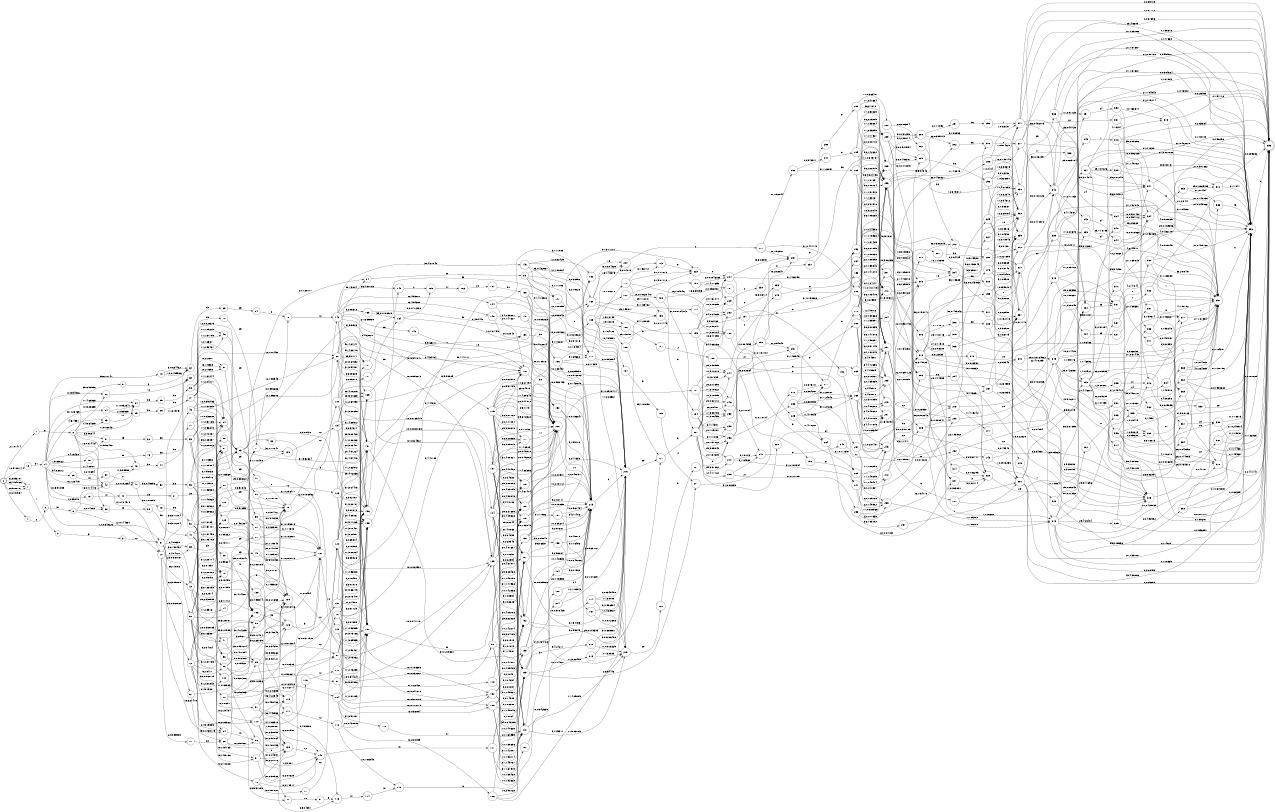 digraph FST {
rankdir = LR;
size = "8.5,11";
label = "";
center = 1;
orientation = Portrait;
ranksep = "0.4";
nodesep = "0.25";
0 [label = "0", shape = circle, style = bold, fontsize = 14]
	0 -> 13 [label = "1/0.570874", fontsize = 14];
	0 -> 7 [label = "2/1.01474", fontsize = 14];
	0 -> 4 [label = "10/2.81934", fontsize = 14];
	0 -> 1 [label = "23/4.94066", fontsize = 14];
	0 -> 1 [label = "20/5.80101", fontsize = 14];
	0 -> 1 [label = "21/5.93187", fontsize = 14];
1 [label = "1", shape = circle, style = solid, fontsize = 14]
	1 -> 2 [label = "1", fontsize = 14];
2 [label = "2", shape = circle, style = solid, fontsize = 14]
	2 -> 3 [label = "31", fontsize = 14];
3 [label = "3", shape = circle, style = solid, fontsize = 14]
	3 -> 61 [label = "12", fontsize = 14];
4 [label = "4", shape = circle, style = solid, fontsize = 14]
	4 -> 5 [label = "2", fontsize = 14];
5 [label = "5", shape = circle, style = solid, fontsize = 14]
	5 -> 6 [label = "31", fontsize = 14];
6 [label = "6", shape = circle, style = solid, fontsize = 14]
	6 -> 10 [label = "12/0.744631", fontsize = 14];
	6 -> 42 [label = "16/0.774478", fontsize = 14];
	6 -> 38 [label = "2/2.74659", fontsize = 14];
7 [label = "7", shape = circle, style = solid, fontsize = 14]
	7 -> 8 [label = "31", fontsize = 14];
8 [label = "8", shape = circle, style = solid, fontsize = 14]
	8 -> 10 [label = "12/0.784578", fontsize = 14];
	8 -> 42 [label = "16/0.814424", fontsize = 14];
	8 -> 38 [label = "2/2.78654", fontsize = 14];
	8 -> 31 [label = "3/3.96344", fontsize = 14];
	8 -> 22 [label = "10/5.28635", fontsize = 14];
	8 -> 34 [label = "11/5.08843", fontsize = 14];
	8 -> 43 [label = "17/5.52498", fontsize = 14];
	8 -> 23 [label = "14/5.64605", fontsize = 14];
	8 -> 9 [label = "35/6.55998", fontsize = 14];
9 [label = "9", shape = circle, style = solid, fontsize = 14]
	9 -> 62 [label = "3", fontsize = 14];
10 [label = "10", shape = circle, style = solid, fontsize = 14]
	10 -> 12 [label = "23/0.361828", fontsize = 14];
	10 -> 73 [label = "36/1.3782", fontsize = 14];
	10 -> 69 [label = "38/3.70294", fontsize = 14];
	10 -> 11 [label = "22/3.95989", fontsize = 14];
	10 -> 65 [label = "3/4.84727", fontsize = 14];
11 [label = "11", shape = circle, style = solid, fontsize = 14]
	11 -> 68 [label = "23", fontsize = 14];
12 [label = "12", shape = circle, style = solid, fontsize = 14]
	12 -> 95 [label = "9/2.8417", fontsize = 14];
	12 -> 125 [label = "25/0.538083", fontsize = 14];
	12 -> 122 [label = "31/2.28082", fontsize = 14];
	12 -> 110 [label = "18/2.20362", fontsize = 14];
	12 -> 102 [label = "37/2.87643", fontsize = 14];
	12 -> 98 [label = "23/3.27989", fontsize = 14];
	12 -> 99 [label = "8/3.51255", fontsize = 14];
	12 -> 130 [label = "30/4.14295", fontsize = 14];
	12 -> 94 [label = "21/5.19589", fontsize = 14];
13 [label = "13", shape = circle, style = solid, fontsize = 14]
	13 -> 14 [label = "31", fontsize = 14];
14 [label = "14", shape = circle, style = solid, fontsize = 14]
	14 -> 61 [label = "12/0.643222", fontsize = 14];
	14 -> 42 [label = "16/1.26415", fontsize = 14];
	14 -> 38 [label = "2/2.35248", fontsize = 14];
	14 -> 43 [label = "17/4.09971", fontsize = 14];
	14 -> 34 [label = "11/4.65535", fontsize = 14];
	14 -> 31 [label = "3/4.15438", fontsize = 14];
	14 -> 29 [label = "34/3.6672", fontsize = 14];
	14 -> 24 [label = "28/4.23465", fontsize = 14];
	14 -> 23 [label = "14/5.4991", fontsize = 14];
	14 -> 22 [label = "10/5.94506", fontsize = 14];
	14 -> 19 [label = "31/5.91059", fontsize = 14];
	14 -> 18 [label = "35/6.11747", fontsize = 14];
	14 -> 15 [label = "1/5.69822", fontsize = 14];
15 [label = "15", shape = circle, style = solid, fontsize = 14]
	15 -> 16 [label = "35", fontsize = 14];
16 [label = "16", shape = circle, style = solid, fontsize = 14]
	16 -> 17 [label = "36", fontsize = 14];
17 [label = "17", shape = circle, style = solid, fontsize = 14]
	17 -> 60 [label = "12/1.07459", fontsize = 14];
	17 -> 81 [label = "11/0.836828", fontsize = 14];
	17 -> 79 [label = "3/1.48952", fontsize = 14];
18 [label = "18", shape = circle, style = solid, fontsize = 14]
	18 -> 62 [label = "3/0.634432", fontsize = 14];
	18 -> 62 [label = "12/0.755526", fontsize = 14];
19 [label = "19", shape = circle, style = solid, fontsize = 14]
	19 -> 20 [label = "12", fontsize = 14];
20 [label = "20", shape = circle, style = solid, fontsize = 14]
	20 -> 21 [label = "23", fontsize = 14];
21 [label = "21", shape = circle, style = solid, fontsize = 14]
	21 -> 125 [label = "25", fontsize = 14];
22 [label = "22", shape = circle, style = solid, fontsize = 14]
	22 -> 69 [label = "12", fontsize = 14];
23 [label = "23", shape = circle, style = solid, fontsize = 14]
	23 -> 34 [label = "11", fontsize = 14];
24 [label = "24", shape = circle, style = solid, fontsize = 14]
	24 -> 34 [label = "11/0.852341", fontsize = 14];
	24 -> 25 [label = "2/0.55585", fontsize = 14];
25 [label = "25", shape = circle, style = solid, fontsize = 14]
	25 -> 26 [label = "38", fontsize = 14];
26 [label = "26", shape = circle, style = solid, fontsize = 14]
	26 -> 27 [label = "36", fontsize = 14];
27 [label = "27", shape = circle, style = solid, fontsize = 14]
	27 -> 83 [label = "12/1.25671", fontsize = 14];
	27 -> 46 [label = "11/1.57795", fontsize = 14];
	27 -> 103 [label = "3/1.99252", fontsize = 14];
	27 -> 37 [label = "18/1.9939", fontsize = 14];
	27 -> 54 [label = "17/2.04077", fontsize = 14];
	27 -> 28 [label = "33/2.23897", fontsize = 14];
28 [label = "28", shape = circle, style = solid, fontsize = 14]
	28 -> 89 [label = "9", fontsize = 14];
29 [label = "29", shape = circle, style = solid, fontsize = 14]
	29 -> 30 [label = "16", fontsize = 14];
30 [label = "30", shape = circle, style = solid, fontsize = 14]
	30 -> 48 [label = "2", fontsize = 14];
31 [label = "31", shape = circle, style = solid, fontsize = 14]
	31 -> 32 [label = "35", fontsize = 14];
32 [label = "32", shape = circle, style = solid, fontsize = 14]
	32 -> 33 [label = "36", fontsize = 14];
33 [label = "33", shape = circle, style = solid, fontsize = 14]
	33 -> 60 [label = "12/1.53543", fontsize = 14];
	33 -> 81 [label = "11/1.29864", fontsize = 14];
	33 -> 79 [label = "3/1.95133", fontsize = 14];
	33 -> 37 [label = "18/2.0558", fontsize = 14];
	33 -> 41 [label = "33/1.82922", fontsize = 14];
	33 -> 54 [label = "17/2.51185", fontsize = 14];
34 [label = "34", shape = circle, style = solid, fontsize = 14]
	34 -> 35 [label = "38", fontsize = 14];
35 [label = "35", shape = circle, style = solid, fontsize = 14]
	35 -> 36 [label = "36", fontsize = 14];
36 [label = "36", shape = circle, style = solid, fontsize = 14]
	36 -> 83 [label = "12/0.828379", fontsize = 14];
	36 -> 54 [label = "17/1.61244", fontsize = 14];
	36 -> 46 [label = "11/1.85275", fontsize = 14];
	36 -> 103 [label = "3/2.26731", fontsize = 14];
	36 -> 37 [label = "18/2.2687", fontsize = 14];
37 [label = "37", shape = circle, style = solid, fontsize = 14]
	37 -> 119 [label = "9", fontsize = 14];
38 [label = "38", shape = circle, style = solid, fontsize = 14]
	38 -> 39 [label = "38", fontsize = 14];
39 [label = "39", shape = circle, style = solid, fontsize = 14]
	39 -> 40 [label = "36", fontsize = 14];
40 [label = "40", shape = circle, style = solid, fontsize = 14]
	40 -> 83 [label = "12/1.51407", fontsize = 14];
	40 -> 81 [label = "11/1.40523", fontsize = 14];
	40 -> 79 [label = "3/2.05792", fontsize = 14];
	40 -> 51 [label = "18/1.98166", fontsize = 14];
	40 -> 54 [label = "17/2.29813", fontsize = 14];
	40 -> 41 [label = "33/1.93581", fontsize = 14];
	40 -> 103 [label = "6/3.71472", fontsize = 14];
41 [label = "41", shape = circle, style = solid, fontsize = 14]
	41 -> 89 [label = "9/0.471654", fontsize = 14];
	41 -> 87 [label = "12/0.978084", fontsize = 14];
42 [label = "42", shape = circle, style = solid, fontsize = 14]
	42 -> 48 [label = "2/0.0192554", fontsize = 14];
	42 -> 43 [label = "17/3.95958", fontsize = 14];
43 [label = "43", shape = circle, style = solid, fontsize = 14]
	43 -> 44 [label = "38", fontsize = 14];
44 [label = "44", shape = circle, style = solid, fontsize = 14]
	44 -> 45 [label = "36", fontsize = 14];
45 [label = "45", shape = circle, style = solid, fontsize = 14]
	45 -> 83 [label = "12/0.591055", fontsize = 14];
	45 -> 54 [label = "17/1.37609", fontsize = 14];
	45 -> 103 [label = "6/2.79171", fontsize = 14];
	45 -> 46 [label = "11/2.53437", fontsize = 14];
	45 -> 103 [label = "3/2.93624", fontsize = 14];
46 [label = "46", shape = circle, style = solid, fontsize = 14]
	46 -> 47 [label = "23", fontsize = 14];
47 [label = "47", shape = circle, style = solid, fontsize = 14]
	47 -> 99 [label = "8", fontsize = 14];
48 [label = "48", shape = circle, style = solid, fontsize = 14]
	48 -> 52 [label = "35/0.45696", fontsize = 14];
	48 -> 49 [label = "38/1.00295", fontsize = 14];
49 [label = "49", shape = circle, style = solid, fontsize = 14]
	49 -> 50 [label = "36", fontsize = 14];
50 [label = "50", shape = circle, style = solid, fontsize = 14]
	50 -> 83 [label = "12/1.61631", fontsize = 14];
	50 -> 81 [label = "11/1.36588", fontsize = 14];
	50 -> 79 [label = "3/2.01857", fontsize = 14];
	50 -> 51 [label = "18/1.94133", fontsize = 14];
	50 -> 56 [label = "33/1.85053", fontsize = 14];
	50 -> 54 [label = "17/2.40037", fontsize = 14];
	50 -> 103 [label = "6/3.81599", fontsize = 14];
51 [label = "51", shape = circle, style = solid, fontsize = 14]
	51 -> 119 [label = "9/0.180733", fontsize = 14];
	51 -> 139 [label = "31/2.24891", fontsize = 14];
	51 -> 140 [label = "12/2.81629", fontsize = 14];
52 [label = "52", shape = circle, style = solid, fontsize = 14]
	52 -> 53 [label = "36", fontsize = 14];
53 [label = "53", shape = circle, style = solid, fontsize = 14]
	53 -> 60 [label = "12/1.59006", fontsize = 14];
	53 -> 81 [label = "11/1.3523", fontsize = 14];
	53 -> 58 [label = "3/1.95416", fontsize = 14];
	53 -> 57 [label = "18/1.8691", fontsize = 14];
	53 -> 56 [label = "33/1.83793", fontsize = 14];
	53 -> 54 [label = "17/2.56648", fontsize = 14];
	53 -> 103 [label = "6/5.19499", fontsize = 14];
54 [label = "54", shape = circle, style = solid, fontsize = 14]
	54 -> 55 [label = "23", fontsize = 14];
55 [label = "55", shape = circle, style = solid, fontsize = 14]
	55 -> 127 [label = "31/0.296477", fontsize = 14];
	55 -> 99 [label = "8/1.78718", fontsize = 14];
	55 -> 130 [label = "30/2.41759", fontsize = 14];
56 [label = "56", shape = circle, style = solid, fontsize = 14]
	56 -> 89 [label = "9/0.516602", fontsize = 14];
	56 -> 87 [label = "12/1.02303", fontsize = 14];
	56 -> 126 [label = "23/3.12464", fontsize = 14];
57 [label = "57", shape = circle, style = solid, fontsize = 14]
	57 -> 119 [label = "9/0.240359", fontsize = 14];
	57 -> 139 [label = "31/2.30853", fontsize = 14];
	57 -> 140 [label = "12/2.87591", fontsize = 14];
	57 -> 113 [label = "8/4.83886", fontsize = 14];
	57 -> 130 [label = "30/3.34251", fontsize = 14];
	57 -> 111 [label = "36/4.22549", fontsize = 14];
58 [label = "58", shape = circle, style = solid, fontsize = 14]
	58 -> 59 [label = "23", fontsize = 14];
59 [label = "59", shape = circle, style = solid, fontsize = 14]
	59 -> 127 [label = "31/0.153919", fontsize = 14];
	59 -> 99 [label = "8/2.37412", fontsize = 14];
	59 -> 130 [label = "30/3.00452", fontsize = 14];
60 [label = "60", shape = circle, style = solid, fontsize = 14]
	60 -> 176 [label = "9/4.54484", fontsize = 14];
	60 -> 84 [label = "20/1.3024", fontsize = 14];
	60 -> 129 [label = "18/0.559273", fontsize = 14];
	60 -> 157 [label = "17/2.86003", fontsize = 14];
	60 -> 136 [label = "3/3.09889", fontsize = 14];
	60 -> 151 [label = "31/3.54087", fontsize = 14];
	60 -> 135 [label = "23/5.0171", fontsize = 14];
	60 -> 121 [label = "30/4.84147", fontsize = 14];
61 [label = "61", shape = circle, style = solid, fontsize = 14]
	61 -> 92 [label = "23/0.367037", fontsize = 14];
	61 -> 73 [label = "36/1.38432", fontsize = 14];
	61 -> 69 [label = "38/3.71004", fontsize = 14];
	61 -> 67 [label = "22/3.89008", fontsize = 14];
	61 -> 65 [label = "3/4.85339", fontsize = 14];
	61 -> 94 [label = "16/6.27478", fontsize = 14];
	61 -> 62 [label = "17/6.15751", fontsize = 14];
62 [label = "62", shape = circle, style = solid, fontsize = 14]
	62 -> 63 [label = "23", fontsize = 14];
63 [label = "63", shape = circle, style = solid, fontsize = 14]
	63 -> 64 [label = "25", fontsize = 14];
64 [label = "64", shape = circle, style = solid, fontsize = 14]
	64 -> 72 [label = "8", fontsize = 14];
65 [label = "65", shape = circle, style = solid, fontsize = 14]
	65 -> 66 [label = "23", fontsize = 14];
66 [label = "66", shape = circle, style = solid, fontsize = 14]
	66 -> 71 [label = "25/0.358604", fontsize = 14];
	66 -> 127 [label = "31/1.19949", fontsize = 14];
67 [label = "67", shape = circle, style = solid, fontsize = 14]
	67 -> 68 [label = "23/0.0769175", fontsize = 14];
	67 -> 103 [label = "17/2.60323", fontsize = 14];
68 [label = "68", shape = circle, style = solid, fontsize = 14]
	68 -> 71 [label = "25/0.193247", fontsize = 14];
	68 -> 127 [label = "31/2.30366", fontsize = 14];
	68 -> 96 [label = "18/2.57927", fontsize = 14];
69 [label = "69", shape = circle, style = solid, fontsize = 14]
	69 -> 70 [label = "23", fontsize = 14];
70 [label = "70", shape = circle, style = solid, fontsize = 14]
	70 -> 71 [label = "25", fontsize = 14];
71 [label = "71", shape = circle, style = solid, fontsize = 14]
	71 -> 72 [label = "8/0.398636", fontsize = 14];
	71 -> 133 [label = "31/1.11241", fontsize = 14];
72 [label = "72", shape = circle, style = solid, fontsize = 14]
	72 -> 142 [label = "12", fontsize = 14];
73 [label = "73", shape = circle, style = solid, fontsize = 14]
	73 -> 86 [label = "33/0.960115", fontsize = 14];
	73 -> 83 [label = "12/1.81458", fontsize = 14];
	73 -> 81 [label = "11/1.68622", fontsize = 14];
	73 -> 79 [label = "3/2.32914", fontsize = 14];
	73 -> 76 [label = "18/2.10825", fontsize = 14];
	73 -> 74 [label = "17/2.99181", fontsize = 14];
74 [label = "74", shape = circle, style = solid, fontsize = 14]
	74 -> 75 [label = "23", fontsize = 14];
75 [label = "75", shape = circle, style = solid, fontsize = 14]
	75 -> 127 [label = "31/0.203115", fontsize = 14];
	75 -> 99 [label = "8/1.69382", fontsize = 14];
76 [label = "76", shape = circle, style = solid, fontsize = 14]
	76 -> 77 [label = "9/0.187021", fontsize = 14];
	76 -> 139 [label = "31/2.21776", fontsize = 14];
	76 -> 140 [label = "12/2.78514", fontsize = 14];
77 [label = "77", shape = circle, style = solid, fontsize = 14]
	77 -> 78 [label = "12", fontsize = 14];
78 [label = "78", shape = circle, style = solid, fontsize = 14]
	78 -> 109 [label = "18/0.247673", fontsize = 14];
	78 -> 157 [label = "17/2.52585", fontsize = 14];
	78 -> 136 [label = "3/2.76569", fontsize = 14];
	78 -> 155 [label = "20/3.73479", fontsize = 14];
	78 -> 176 [label = "9/4.41183", fontsize = 14];
	78 -> 151 [label = "31/3.20767", fontsize = 14];
79 [label = "79", shape = circle, style = solid, fontsize = 14]
	79 -> 80 [label = "23", fontsize = 14];
80 [label = "80", shape = circle, style = solid, fontsize = 14]
	80 -> 127 [label = "31/0.103087", fontsize = 14];
	80 -> 99 [label = "8/2.32328", fontsize = 14];
81 [label = "81", shape = circle, style = solid, fontsize = 14]
	81 -> 82 [label = "23", fontsize = 14];
82 [label = "82", shape = circle, style = solid, fontsize = 14]
	82 -> 99 [label = "8/0.340233", fontsize = 14];
	82 -> 127 [label = "31/1.74308", fontsize = 14];
	82 -> 130 [label = "30/2.1767", fontsize = 14];
83 [label = "83", shape = circle, style = solid, fontsize = 14]
	83 -> 84 [label = "20/1.28777", fontsize = 14];
	83 -> 129 [label = "18/0.544647", fontsize = 14];
	83 -> 157 [label = "17/2.8454", fontsize = 14];
	83 -> 136 [label = "3/3.08426", fontsize = 14];
	83 -> 176 [label = "9/4.53021", fontsize = 14];
	83 -> 151 [label = "31/3.52624", fontsize = 14];
84 [label = "84", shape = circle, style = solid, fontsize = 14]
	84 -> 85 [label = "30", fontsize = 14];
85 [label = "85", shape = circle, style = solid, fontsize = 14]
	85 -> 215 [label = "10/0.532483", fontsize = 14];
	85 -> 171 [label = "9/1.71193", fontsize = 14];
	85 -> 169 [label = "12/1.86064", fontsize = 14];
	85 -> 216 [label = "3/2.79225", fontsize = 14];
	85 -> 208 [label = "31/4.16822", fontsize = 14];
86 [label = "86", shape = circle, style = solid, fontsize = 14]
	86 -> 89 [label = "9/0.521306", fontsize = 14];
	86 -> 87 [label = "12/1.02774", fontsize = 14];
	86 -> 126 [label = "23/3.12836", fontsize = 14];
	86 -> 90 [label = "28/5.37083", fontsize = 14];
87 [label = "87", shape = circle, style = solid, fontsize = 14]
	87 -> 88 [label = "18/0.232667", fontsize = 14];
	87 -> 157 [label = "17/2.52467", fontsize = 14];
	87 -> 136 [label = "3/2.76451", fontsize = 14];
	87 -> 155 [label = "20/3.73166", fontsize = 14];
	87 -> 151 [label = "31/3.20551", fontsize = 14];
88 [label = "88", shape = circle, style = solid, fontsize = 14]
	88 -> 218 [label = "10/1.39656", fontsize = 14];
	88 -> 209 [label = "31/1.45046", fontsize = 14];
	88 -> 207 [label = "3/2.21519", fontsize = 14];
	88 -> 182 [label = "9/1.07673", fontsize = 14];
	88 -> 180 [label = "29/3.25468", fontsize = 14];
	88 -> 179 [label = "30/4.06708", fontsize = 14];
	88 -> 178 [label = "28/4.37971", fontsize = 14];
89 [label = "89", shape = circle, style = solid, fontsize = 14]
	89 -> 120 [label = "12/0.0371528", fontsize = 14];
	89 -> 126 [label = "23/3.46643", fontsize = 14];
	89 -> 90 [label = "7/5.25089", fontsize = 14];
90 [label = "90", shape = circle, style = solid, fontsize = 14]
	90 -> 91 [label = "18", fontsize = 14];
91 [label = "91", shape = circle, style = solid, fontsize = 14]
	91 -> 113 [label = "9", fontsize = 14];
92 [label = "92", shape = circle, style = solid, fontsize = 14]
	92 -> 125 [label = "25/0.538999", fontsize = 14];
	92 -> 122 [label = "31/2.28174", fontsize = 14];
	92 -> 110 [label = "18/2.20454", fontsize = 14];
	92 -> 102 [label = "37/2.87735", fontsize = 14];
	92 -> 98 [label = "23/3.28081", fontsize = 14];
	92 -> 99 [label = "8/3.51346", fontsize = 14];
	92 -> 95 [label = "9/2.84164", fontsize = 14];
	92 -> 130 [label = "30/4.14387", fontsize = 14];
	92 -> 94 [label = "21/5.19681", fontsize = 14];
	92 -> 93 [label = "12/7.05969", fontsize = 14];
93 [label = "93", shape = circle, style = solid, fontsize = 14]
	93 -> 136 [label = "3", fontsize = 14];
94 [label = "94", shape = circle, style = solid, fontsize = 14]
	94 -> 96 [label = "18", fontsize = 14];
95 [label = "95", shape = circle, style = solid, fontsize = 14]
	95 -> 97 [label = "12/0.926677", fontsize = 14];
	95 -> 98 [label = "23/0.937214", fontsize = 14];
	95 -> 96 [label = "18/2.56903", fontsize = 14];
	95 -> 103 [label = "3/2.561", fontsize = 14];
	95 -> 130 [label = "30/2.83739", fontsize = 14];
96 [label = "96", shape = circle, style = solid, fontsize = 14]
	96 -> 139 [label = "9", fontsize = 14];
97 [label = "97", shape = circle, style = solid, fontsize = 14]
	97 -> 132 [label = "18/0.170779", fontsize = 14];
	97 -> 157 [label = "17/2.43239", fontsize = 14];
	97 -> 136 [label = "3/2.67125", fontsize = 14];
98 [label = "98", shape = circle, style = solid, fontsize = 14]
	98 -> 127 [label = "31/0.376716", fontsize = 14];
	98 -> 99 [label = "8/1.58519", fontsize = 14];
	98 -> 130 [label = "30/2.21658", fontsize = 14];
99 [label = "99", shape = circle, style = solid, fontsize = 14]
	99 -> 100 [label = "12", fontsize = 14];
100 [label = "100", shape = circle, style = solid, fontsize = 14]
	100 -> 129 [label = "18/0.324967", fontsize = 14];
	100 -> 101 [label = "3/2.05215", fontsize = 14];
	100 -> 157 [label = "17/2.62572", fontsize = 14];
	100 -> 155 [label = "20/3.83467", fontsize = 14];
	100 -> 151 [label = "31/3.30656", fontsize = 14];
	100 -> 135 [label = "23/4.78279", fontsize = 14];
	100 -> 121 [label = "30/4.60716", fontsize = 14];
101 [label = "101", shape = circle, style = solid, fontsize = 14]
	101 -> 164 [label = "35", fontsize = 14];
102 [label = "102", shape = circle, style = solid, fontsize = 14]
	102 -> 104 [label = "12/0.123422", fontsize = 14];
	102 -> 103 [label = "3/2.15322", fontsize = 14];
103 [label = "103", shape = circle, style = solid, fontsize = 14]
	103 -> 126 [label = "23", fontsize = 14];
104 [label = "104", shape = circle, style = solid, fontsize = 14]
	104 -> 109 [label = "18/0.33094", fontsize = 14];
	104 -> 157 [label = "17/2.61009", fontsize = 14];
	104 -> 106 [label = "22/2.30059", fontsize = 14];
	104 -> 136 [label = "3/2.84895", fontsize = 14];
	104 -> 155 [label = "20/3.81806", fontsize = 14];
	104 -> 105 [label = "31/3.57027", fontsize = 14];
105 [label = "105", shape = circle, style = solid, fontsize = 14]
	105 -> 153 [label = "34", fontsize = 14];
106 [label = "106", shape = circle, style = solid, fontsize = 14]
	106 -> 215 [label = "10/0.942559", fontsize = 14];
	106 -> 216 [label = "3/1.25311", fontsize = 14];
	106 -> 176 [label = "20/1.60955", fontsize = 14];
	106 -> 107 [label = "18/2.08123", fontsize = 14];
107 [label = "107", shape = circle, style = solid, fontsize = 14]
	107 -> 108 [label = "31", fontsize = 14];
108 [label = "108", shape = circle, style = solid, fontsize = 14]
	108 -> 215 [label = "34", fontsize = 14];
109 [label = "109", shape = circle, style = solid, fontsize = 14]
	109 -> 218 [label = "10/1.38468", fontsize = 14];
	109 -> 209 [label = "31/1.43761", fontsize = 14];
	109 -> 207 [label = "3/2.20234", fontsize = 14];
	109 -> 182 [label = "9/1.06388", fontsize = 14];
	109 -> 180 [label = "29/3.24183", fontsize = 14];
	109 -> 179 [label = "30/4.05423", fontsize = 14];
110 [label = "110", shape = circle, style = solid, fontsize = 14]
	110 -> 119 [label = "9/0.450466", fontsize = 14];
	110 -> 116 [label = "27/1.66312", fontsize = 14];
	110 -> 139 [label = "31/2.51864", fontsize = 14];
	110 -> 140 [label = "12/3.087", fontsize = 14];
	110 -> 113 [label = "8/5.04897", fontsize = 14];
	110 -> 130 [label = "30/3.55262", fontsize = 14];
	110 -> 111 [label = "36/4.43559", fontsize = 14];
111 [label = "111", shape = circle, style = solid, fontsize = 14]
	111 -> 112 [label = "12", fontsize = 14];
112 [label = "112", shape = circle, style = solid, fontsize = 14]
	112 -> 155 [label = "20/0.420892", fontsize = 14];
	112 -> 115 [label = "18/1.06845", fontsize = 14];
113 [label = "113", shape = circle, style = solid, fontsize = 14]
	113 -> 114 [label = "12", fontsize = 14];
114 [label = "114", shape = circle, style = solid, fontsize = 14]
	114 -> 115 [label = "18", fontsize = 14];
115 [label = "115", shape = circle, style = solid, fontsize = 14]
	115 -> 218 [label = "10", fontsize = 14];
116 [label = "116", shape = circle, style = solid, fontsize = 14]
	116 -> 117 [label = "12", fontsize = 14];
117 [label = "117", shape = circle, style = solid, fontsize = 14]
	117 -> 132 [label = "18/0.518709", fontsize = 14];
	117 -> 118 [label = "31/1.22468", fontsize = 14];
	117 -> 157 [label = "17/2.78032", fontsize = 14];
	117 -> 136 [label = "3/3.01918", fontsize = 14];
118 [label = "118", shape = circle, style = solid, fontsize = 14]
	118 -> 153 [label = "34/0.243355", fontsize = 14];
	118 -> 208 [label = "30/1.53245", fontsize = 14];
119 [label = "119", shape = circle, style = solid, fontsize = 14]
	119 -> 120 [label = "12", fontsize = 14];
120 [label = "120", shape = circle, style = solid, fontsize = 14]
	120 -> 129 [label = "18/0.262531", fontsize = 14];
	120 -> 157 [label = "17/2.56328", fontsize = 14];
	120 -> 136 [label = "3/2.80312", fontsize = 14];
	120 -> 155 [label = "20/3.77223", fontsize = 14];
	120 -> 176 [label = "9/4.44927", fontsize = 14];
	120 -> 151 [label = "31/3.24413", fontsize = 14];
	120 -> 135 [label = "23/4.72036", fontsize = 14];
	120 -> 121 [label = "30/4.54473", fontsize = 14];
121 [label = "121", shape = circle, style = solid, fontsize = 14]
	121 -> 147 [label = "33", fontsize = 14];
122 [label = "122", shape = circle, style = solid, fontsize = 14]
	122 -> 123 [label = "12", fontsize = 14];
123 [label = "123", shape = circle, style = solid, fontsize = 14]
	123 -> 124 [label = "18/0.0608768", fontsize = 14];
	123 -> 157 [label = "17/3.68264", fontsize = 14];
	123 -> 136 [label = "3/3.92151", fontsize = 14];
	123 -> 135 [label = "23/5.02428", fontsize = 14];
	123 -> 155 [label = "20/4.89061", fontsize = 14];
124 [label = "124", shape = circle, style = solid, fontsize = 14]
	124 -> 218 [label = "10/1.41577", fontsize = 14];
	124 -> 209 [label = "31/1.4687", fontsize = 14];
	124 -> 207 [label = "3/2.23343", fontsize = 14];
	124 -> 182 [label = "9/1.09594", fontsize = 14];
	124 -> 180 [label = "29/3.27389", fontsize = 14];
	124 -> 179 [label = "30/4.0863", fontsize = 14];
	124 -> 178 [label = "28/4.39795", fontsize = 14];
	124 -> 208 [label = "17/4.68353", fontsize = 14];
	124 -> 177 [label = "36/5.25873", fontsize = 14];
	124 -> 208 [label = "22/5.46283", fontsize = 14];
125 [label = "125", shape = circle, style = solid, fontsize = 14]
	125 -> 138 [label = "8/0.451304", fontsize = 14];
	125 -> 133 [label = "31/1.18498", fontsize = 14];
	125 -> 130 [label = "30/2.98768", fontsize = 14];
	125 -> 126 [label = "23/4.95544", fontsize = 14];
126 [label = "126", shape = circle, style = solid, fontsize = 14]
	126 -> 127 [label = "31", fontsize = 14];
127 [label = "127", shape = circle, style = solid, fontsize = 14]
	127 -> 128 [label = "12", fontsize = 14];
128 [label = "128", shape = circle, style = solid, fontsize = 14]
	128 -> 129 [label = "18/0.0471181", fontsize = 14];
	128 -> 157 [label = "17/3.65939", fontsize = 14];
	128 -> 136 [label = "3/3.89826", fontsize = 14];
129 [label = "129", shape = circle, style = solid, fontsize = 14]
	129 -> 218 [label = "10/1.40629", fontsize = 14];
	129 -> 209 [label = "31/1.45921", fontsize = 14];
	129 -> 207 [label = "3/2.22394", fontsize = 14];
	129 -> 182 [label = "9/1.08646", fontsize = 14];
	129 -> 180 [label = "29/3.2644", fontsize = 14];
	129 -> 179 [label = "30/4.07681", fontsize = 14];
	129 -> 178 [label = "28/4.38846", fontsize = 14];
	129 -> 208 [label = "17/4.67404", fontsize = 14];
130 [label = "130", shape = circle, style = solid, fontsize = 14]
	130 -> 131 [label = "12", fontsize = 14];
131 [label = "131", shape = circle, style = solid, fontsize = 14]
	131 -> 132 [label = "18/0.196593", fontsize = 14];
	131 -> 157 [label = "17/2.4582", fontsize = 14];
	131 -> 136 [label = "3/2.69804", fontsize = 14];
	131 -> 155 [label = "20/3.66715", fontsize = 14];
132 [label = "132", shape = circle, style = solid, fontsize = 14]
	132 -> 218 [label = "10/1.36714", fontsize = 14];
	132 -> 209 [label = "31/1.42007", fontsize = 14];
	132 -> 207 [label = "3/2.1848", fontsize = 14];
	132 -> 182 [label = "9/1.04634", fontsize = 14];
	132 -> 180 [label = "29/3.22526", fontsize = 14];
133 [label = "133", shape = circle, style = solid, fontsize = 14]
	133 -> 134 [label = "12", fontsize = 14];
134 [label = "134", shape = circle, style = solid, fontsize = 14]
	134 -> 137 [label = "18/0.0755419", fontsize = 14];
	134 -> 157 [label = "17/3.70427", fontsize = 14];
	134 -> 136 [label = "3/3.94314", fontsize = 14];
	134 -> 135 [label = "23/5.04689", fontsize = 14];
	134 -> 155 [label = "20/4.91224", fontsize = 14];
	134 -> 151 [label = "31/4.38512", fontsize = 14];
	134 -> 208 [label = "22/5.98869", fontsize = 14];
135 [label = "135", shape = circle, style = solid, fontsize = 14]
	135 -> 150 [label = "20", fontsize = 14];
136 [label = "136", shape = circle, style = solid, fontsize = 14]
	136 -> 145 [label = "35", fontsize = 14];
137 [label = "137", shape = circle, style = solid, fontsize = 14]
	137 -> 218 [label = "10/1.42274", fontsize = 14];
	137 -> 209 [label = "31/1.47566", fontsize = 14];
	137 -> 207 [label = "3/2.24039", fontsize = 14];
	137 -> 182 [label = "9/1.10291", fontsize = 14];
	137 -> 180 [label = "29/3.28086", fontsize = 14];
	137 -> 179 [label = "30/4.09326", fontsize = 14];
	137 -> 178 [label = "28/4.40492", fontsize = 14];
	137 -> 208 [label = "17/4.6905", fontsize = 14];
	137 -> 177 [label = "36/5.26569", fontsize = 14];
	137 -> 208 [label = "22/5.46979", fontsize = 14];
	137 -> 176 [label = "20/5.61725", fontsize = 14];
	137 -> 208 [label = "8/5.71198", fontsize = 14];
138 [label = "138", shape = circle, style = solid, fontsize = 14]
	138 -> 142 [label = "12/0.0198952", fontsize = 14];
	138 -> 139 [label = "31/3.92721", fontsize = 14];
139 [label = "139", shape = circle, style = solid, fontsize = 14]
	139 -> 140 [label = "12", fontsize = 14];
140 [label = "140", shape = circle, style = solid, fontsize = 14]
	140 -> 141 [label = "18", fontsize = 14];
141 [label = "141", shape = circle, style = solid, fontsize = 14]
	141 -> 218 [label = "10/1.32623", fontsize = 14];
	141 -> 209 [label = "31/1.37915", fontsize = 14];
	141 -> 207 [label = "3/2.14388", fontsize = 14];
	141 -> 182 [label = "9/1.0064", fontsize = 14];
142 [label = "142", shape = circle, style = solid, fontsize = 14]
	142 -> 175 [label = "18/0.347847", fontsize = 14];
	142 -> 163 [label = "3/2.08672", fontsize = 14];
	142 -> 157 [label = "17/2.67098", fontsize = 14];
	142 -> 155 [label = "20/3.87992", fontsize = 14];
	142 -> 151 [label = "31/3.3528", fontsize = 14];
	142 -> 148 [label = "23/4.54385", fontsize = 14];
	142 -> 146 [label = "30/4.21946", fontsize = 14];
	142 -> 145 [label = "35/4.90105", fontsize = 14];
	142 -> 176 [label = "9/5.65071", fontsize = 14];
	142 -> 144 [label = "22/4.93811", fontsize = 14];
	142 -> 143 [label = "21/6.55989", fontsize = 14];
143 [label = "143", shape = circle, style = solid, fontsize = 14]
	143 -> 208 [label = "18", fontsize = 14];
144 [label = "144", shape = circle, style = solid, fontsize = 14]
	144 -> 215 [label = "10/0.809283", fontsize = 14];
	144 -> 216 [label = "3/1.11983", fontsize = 14];
	144 -> 176 [label = "20/1.47627", fontsize = 14];
145 [label = "145", shape = circle, style = solid, fontsize = 14]
	145 -> 165 [label = "2", fontsize = 14];
146 [label = "146", shape = circle, style = solid, fontsize = 14]
	146 -> 147 [label = "33/0.432957", fontsize = 14];
	146 -> 215 [label = "10/1.83457", fontsize = 14];
	146 -> 162 [label = "12/2.32425", fontsize = 14];
	146 -> 216 [label = "3/2.36582", fontsize = 14];
147 [label = "147", shape = circle, style = solid, fontsize = 14]
	147 -> 171 [label = "9", fontsize = 14];
148 [label = "148", shape = circle, style = solid, fontsize = 14]
	148 -> 150 [label = "20/0.2842", fontsize = 14];
	148 -> 149 [label = "34/1.39681", fontsize = 14];
149 [label = "149", shape = circle, style = solid, fontsize = 14]
	149 -> 216 [label = "3/0.605558", fontsize = 14];
	149 -> 208 [label = "30/0.789151", fontsize = 14];
150 [label = "150", shape = circle, style = solid, fontsize = 14]
	150 -> 152 [label = "30", fontsize = 14];
151 [label = "151", shape = circle, style = solid, fontsize = 14]
	151 -> 153 [label = "34/0.279331", fontsize = 14];
	151 -> 152 [label = "30/1.41177", fontsize = 14];
152 [label = "152", shape = circle, style = solid, fontsize = 14]
	152 -> 215 [label = "10/0.156647", fontsize = 14];
	152 -> 215 [label = "9/1.93106", fontsize = 14];
153 [label = "153", shape = circle, style = solid, fontsize = 14]
	153 -> 216 [label = "3/0.98245", fontsize = 14];
	153 -> 154 [label = "30/0.929565", fontsize = 14];
	153 -> 215 [label = "10/1.46585", fontsize = 14];
154 [label = "154", shape = circle, style = solid, fontsize = 14]
	154 -> 215 [label = "10/0.245268", fontsize = 14];
	154 -> 215 [label = "9/2.01968", fontsize = 14];
	154 -> 162 [label = "12/2.46737", fontsize = 14];
155 [label = "155", shape = circle, style = solid, fontsize = 14]
	155 -> 156 [label = "30", fontsize = 14];
156 [label = "156", shape = circle, style = solid, fontsize = 14]
	156 -> 215 [label = "10/0.516882", fontsize = 14];
	156 -> 171 [label = "9/1.69632", fontsize = 14];
	156 -> 169 [label = "12/1.84504", fontsize = 14];
	156 -> 216 [label = "3/2.77665", fontsize = 14];
157 [label = "157", shape = circle, style = solid, fontsize = 14]
	157 -> 158 [label = "30", fontsize = 14];
158 [label = "158", shape = circle, style = solid, fontsize = 14]
	158 -> 215 [label = "10/0.59204", fontsize = 14];
	158 -> 162 [label = "12/2.55242", fontsize = 14];
	158 -> 160 [label = "31/1.7532", fontsize = 14];
	158 -> 216 [label = "3/2.41333", fontsize = 14];
	158 -> 215 [label = "9/2.97681", fontsize = 14];
	158 -> 159 [label = "33/2.89645", fontsize = 14];
159 [label = "159", shape = circle, style = solid, fontsize = 14]
	159 -> 215 [label = "9/0.48075", fontsize = 14];
	159 -> 216 [label = "3/0.963172", fontsize = 14];
160 [label = "160", shape = circle, style = solid, fontsize = 14]
	160 -> 215 [label = "10/0.561494", fontsize = 14];
	160 -> 161 [label = "9/1.16456", fontsize = 14];
	160 -> 215 [label = "34/2.1406", fontsize = 14];
161 [label = "161", shape = circle, style = solid, fontsize = 14]
	161 -> 216 [label = "3/0.586384", fontsize = 14];
	161 -> 219 [label = "17/0.812686", fontsize = 14];
162 [label = "162", shape = circle, style = solid, fontsize = 14]
	162 -> 200 [label = "16", fontsize = 14];
163 [label = "163", shape = circle, style = solid, fontsize = 14]
	163 -> 164 [label = "35/0.0106828", fontsize = 14];
	163 -> 215 [label = "9/4.54446", fontsize = 14];
164 [label = "164", shape = circle, style = solid, fontsize = 14]
	164 -> 165 [label = "2/0.0712238", fontsize = 14];
	164 -> 215 [label = "10/2.67733", fontsize = 14];
165 [label = "165", shape = circle, style = solid, fontsize = 14]
	165 -> 166 [label = "24", fontsize = 14];
166 [label = "166", shape = circle, style = solid, fontsize = 14]
	166 -> 167 [label = "20", fontsize = 14];
167 [label = "167", shape = circle, style = solid, fontsize = 14]
	167 -> 168 [label = "30", fontsize = 14];
168 [label = "168", shape = circle, style = solid, fontsize = 14]
	168 -> 174 [label = "10/0.518425", fontsize = 14];
	168 -> 171 [label = "9/1.73281", fontsize = 14];
	168 -> 169 [label = "12/1.88055", fontsize = 14];
	168 -> 216 [label = "3/2.81216", fontsize = 14];
	168 -> 208 [label = "31/4.18814", fontsize = 14];
169 [label = "169", shape = circle, style = solid, fontsize = 14]
	169 -> 200 [label = "16/0.894925", fontsize = 14];
	169 -> 170 [label = "31/1.35482", fontsize = 14];
	169 -> 193 [label = "29/1.59277", fontsize = 14];
	169 -> 173 [label = "3/2.04018", fontsize = 14];
170 [label = "170", shape = circle, style = solid, fontsize = 14]
	170 -> 224 [label = "2/0.0564511", fontsize = 14];
	170 -> 199 [label = "17/2.90247", fontsize = 14];
171 [label = "171", shape = circle, style = solid, fontsize = 14]
	171 -> 216 [label = "3/0.593994", fontsize = 14];
	171 -> 172 [label = "12/1.06678", fontsize = 14];
	171 -> 219 [label = "17/2.26561", fontsize = 14];
172 [label = "172", shape = circle, style = solid, fontsize = 14]
	172 -> 232 [label = "16/1.84846", fontsize = 14];
	172 -> 223 [label = "31/1.17875", fontsize = 14];
	172 -> 193 [label = "29/1.12001", fontsize = 14];
	172 -> 173 [label = "3/1.56742", fontsize = 14];
173 [label = "173", shape = circle, style = solid, fontsize = 14]
	173 -> 223 [label = "31", fontsize = 14];
174 [label = "174", shape = circle, style = solid, fontsize = 14]
	174 -> 216 [label = "3/0.0349458", fontsize = 14];
	174 -> 219 [label = "17/3.9009", fontsize = 14];
	174 -> 219 [label = "11/4.26027", fontsize = 14];
175 [label = "175", shape = circle, style = solid, fontsize = 14]
	175 -> 218 [label = "10/1.42866", fontsize = 14];
	175 -> 209 [label = "31/1.48158", fontsize = 14];
	175 -> 207 [label = "3/2.24632", fontsize = 14];
	175 -> 182 [label = "9/1.10786", fontsize = 14];
	175 -> 180 [label = "29/3.28678", fontsize = 14];
	175 -> 179 [label = "30/4.09821", fontsize = 14];
	175 -> 178 [label = "28/4.41084", fontsize = 14];
	175 -> 208 [label = "17/4.69642", fontsize = 14];
	175 -> 177 [label = "36/5.27162", fontsize = 14];
	175 -> 208 [label = "22/5.47572", fontsize = 14];
	175 -> 176 [label = "20/5.62318", fontsize = 14];
	175 -> 208 [label = "8/5.7179", fontsize = 14];
	175 -> 208 [label = "35/6.16322", fontsize = 14];
	175 -> 208 [label = "14/6.27454", fontsize = 14];
	175 -> 208 [label = "23/6.4513", fontsize = 14];
176 [label = "176", shape = circle, style = solid, fontsize = 14]
	176 -> 208 [label = "30", fontsize = 14];
177 [label = "177", shape = circle, style = solid, fontsize = 14]
	177 -> 208 [label = "17", fontsize = 14];
178 [label = "178", shape = circle, style = solid, fontsize = 14]
	178 -> 216 [label = "3/0.143979", fontsize = 14];
	178 -> 215 [label = "10/2.00921", fontsize = 14];
179 [label = "179", shape = circle, style = solid, fontsize = 14]
	179 -> 215 [label = "10/0.13239", fontsize = 14];
	179 -> 215 [label = "9/2.08747", fontsize = 14];
180 [label = "180", shape = circle, style = solid, fontsize = 14]
	180 -> 181 [label = "31/0.0920474", fontsize = 14];
	180 -> 215 [label = "10/2.43112", fontsize = 14];
181 [label = "181", shape = circle, style = solid, fontsize = 14]
	181 -> 256 [label = "2/0.115181", fontsize = 14];
	181 -> 253 [label = "17/3.79522", fontsize = 14];
	181 -> 246 [label = "28/2.77898", fontsize = 14];
	181 -> 244 [label = "10/3.72076", fontsize = 14];
182 [label = "182", shape = circle, style = solid, fontsize = 14]
	182 -> 183 [label = "12/0.287982", fontsize = 14];
	182 -> 216 [label = "3/1.54755", fontsize = 14];
	182 -> 219 [label = "17/3.28459", fontsize = 14];
183 [label = "183", shape = circle, style = solid, fontsize = 14]
	183 -> 200 [label = "16/1.43675", fontsize = 14];
	183 -> 195 [label = "31/1.20809", fontsize = 14];
	183 -> 193 [label = "29/1.3797", fontsize = 14];
	183 -> 189 [label = "3/1.64123", fontsize = 14];
	183 -> 186 [label = "1/5.12799", fontsize = 14];
	183 -> 184 [label = "18/4.85091", fontsize = 14];
	183 -> 186 [label = "4/5.42878", fontsize = 14];
184 [label = "184", shape = circle, style = solid, fontsize = 14]
	184 -> 185 [label = "31", fontsize = 14];
185 [label = "185", shape = circle, style = solid, fontsize = 14]
	185 -> 211 [label = "2", fontsize = 14];
186 [label = "186", shape = circle, style = solid, fontsize = 14]
	186 -> 187 [label = "31", fontsize = 14];
187 [label = "187", shape = circle, style = solid, fontsize = 14]
	187 -> 188 [label = "2", fontsize = 14];
188 [label = "188", shape = circle, style = solid, fontsize = 14]
	188 -> 251 [label = "21", fontsize = 14];
189 [label = "189", shape = circle, style = solid, fontsize = 14]
	189 -> 190 [label = "31/0.17743", fontsize = 14];
	189 -> 217 [label = "29/1.81658", fontsize = 14];
190 [label = "190", shape = circle, style = solid, fontsize = 14]
	190 -> 224 [label = "2/0.00846069", fontsize = 14];
	190 -> 191 [label = "17/4.77655", fontsize = 14];
191 [label = "191", shape = circle, style = solid, fontsize = 14]
	191 -> 192 [label = "31", fontsize = 14];
192 [label = "192", shape = circle, style = solid, fontsize = 14]
	192 -> 267 [label = "36", fontsize = 14];
193 [label = "193", shape = circle, style = solid, fontsize = 14]
	193 -> 194 [label = "31", fontsize = 14];
194 [label = "194", shape = circle, style = solid, fontsize = 14]
	194 -> 256 [label = "2/0.157922", fontsize = 14];
	194 -> 253 [label = "17/3.83796", fontsize = 14];
	194 -> 246 [label = "28/2.82172", fontsize = 14];
	194 -> 244 [label = "10/3.7635", fontsize = 14];
	194 -> 240 [label = "29/3.65043", fontsize = 14];
	194 -> 238 [label = "3/4.14397", fontsize = 14];
195 [label = "195", shape = circle, style = solid, fontsize = 14]
	195 -> 224 [label = "2/0.161014", fontsize = 14];
	195 -> 199 [label = "17/3.00704", fontsize = 14];
	195 -> 197 [label = "3/3.60468", fontsize = 14];
	195 -> 232 [label = "34/3.64225", fontsize = 14];
	195 -> 196 [label = "29/3.82664", fontsize = 14];
	195 -> 244 [label = "28/3.98589", fontsize = 14];
	195 -> 229 [label = "10/5.19685", fontsize = 14];
196 [label = "196", shape = circle, style = solid, fontsize = 14]
	196 -> 241 [label = "31", fontsize = 14];
197 [label = "197", shape = circle, style = solid, fontsize = 14]
	197 -> 198 [label = "31", fontsize = 14];
198 [label = "198", shape = circle, style = solid, fontsize = 14]
	198 -> 249 [label = "11/0.165348", fontsize = 14];
	198 -> 299 [label = "36/1.88124", fontsize = 14];
199 [label = "199", shape = circle, style = solid, fontsize = 14]
	199 -> 265 [label = "31", fontsize = 14];
200 [label = "200", shape = circle, style = solid, fontsize = 14]
	200 -> 201 [label = "2", fontsize = 14];
201 [label = "201", shape = circle, style = solid, fontsize = 14]
	201 -> 206 [label = "31/0.441742", fontsize = 14];
	201 -> 202 [label = "21/1.52944", fontsize = 14];
	201 -> 257 [label = "28/1.96307", fontsize = 14];
202 [label = "202", shape = circle, style = solid, fontsize = 14]
	202 -> 204 [label = "3/0.346317", fontsize = 14];
	202 -> 203 [label = "31/1.22857", fontsize = 14];
203 [label = "203", shape = circle, style = solid, fontsize = 14]
	203 -> 299 [label = "36/1.42602", fontsize = 14];
	203 -> 297 [label = "22/1.58595", fontsize = 14];
	203 -> 273 [label = "18/1.94293", fontsize = 14];
	203 -> 270 [label = "11/1.31913", fontsize = 14];
	203 -> 269 [label = "17/1.93564", fontsize = 14];
204 [label = "204", shape = circle, style = solid, fontsize = 14]
	204 -> 205 [label = "31", fontsize = 14];
205 [label = "205", shape = circle, style = solid, fontsize = 14]
	205 -> 301 [label = "11/0.349787", fontsize = 14];
	205 -> 299 [label = "36/2.15885", fontsize = 14];
	205 -> 297 [label = "22/2.31976", fontsize = 14];
	205 -> 289 [label = "17/2.50829", fontsize = 14];
206 [label = "206", shape = circle, style = solid, fontsize = 14]
	206 -> 299 [label = "36/1.05283", fontsize = 14];
	206 -> 297 [label = "22/1.64147", fontsize = 14];
	206 -> 270 [label = "11/1.37465", fontsize = 14];
	206 -> 269 [label = "17/1.81831", fontsize = 14];
	206 -> 283 [label = "6/4.21552", fontsize = 14];
	206 -> 281 [label = "34/4.72653", fontsize = 14];
	206 -> 304 [label = "18/5.13936", fontsize = 14];
	206 -> 303 [label = "16/5.1667", fontsize = 14];
	206 -> 279 [label = "12/4.9706", fontsize = 14];
207 [label = "207", shape = circle, style = solid, fontsize = 14]
	207 -> 217 [label = "29/0.108305", fontsize = 14];
	207 -> 215 [label = "9/2.96084", fontsize = 14];
	207 -> 223 [label = "31/3.71101", fontsize = 14];
	207 -> 208 [label = "35/3.6337", fontsize = 14];
208 [label = "208", shape = circle, style = solid, fontsize = 14]
	208 -> 215 [label = "10", fontsize = 14];
209 [label = "209", shape = circle, style = solid, fontsize = 14]
	209 -> 214 [label = "34/0.464726", fontsize = 14];
	209 -> 213 [label = "10/1.14927", fontsize = 14];
	209 -> 211 [label = "2/3.54446", fontsize = 14];
	209 -> 215 [label = "28/4.45995", fontsize = 14];
	209 -> 210 [label = "9/4.24217", fontsize = 14];
210 [label = "210", shape = circle, style = solid, fontsize = 14]
	210 -> 216 [label = "3/0.585951", fontsize = 14];
	210 -> 219 [label = "17/0.813229", fontsize = 14];
211 [label = "211", shape = circle, style = solid, fontsize = 14]
	211 -> 212 [label = "21", fontsize = 14];
212 [label = "212", shape = circle, style = solid, fontsize = 14]
	212 -> 277 [label = "3/0.345447", fontsize = 14];
	212 -> 268 [label = "31/1.23067", fontsize = 14];
213 [label = "213", shape = circle, style = solid, fontsize = 14]
	213 -> 216 [label = "3/0.0206468", fontsize = 14];
	213 -> 219 [label = "17/3.8905", fontsize = 14];
214 [label = "214", shape = circle, style = solid, fontsize = 14]
	214 -> 216 [label = "3/0.187609", fontsize = 14];
	214 -> 215 [label = "10/1.76573", fontsize = 14];
215 [label = "215", shape = circle, style = solid, fontsize = 14]
	215 -> 216 [label = "3", fontsize = 14];
216 [label = "216", shape = circle, style = solid, fontsize = 14]
	216 -> 217 [label = "29", fontsize = 14];
217 [label = "217", shape = circle, style = solid, fontsize = 14]
	217 -> 227 [label = "31", fontsize = 14];
218 [label = "218", shape = circle, style = solid, fontsize = 14]
	218 -> 222 [label = "3/0.0209627", fontsize = 14];
	218 -> 219 [label = "17/4.25089", fontsize = 14];
	218 -> 219 [label = "11/5.03703", fontsize = 14];
219 [label = "219", shape = circle, style = solid, fontsize = 14]
	219 -> 220 [label = "29", fontsize = 14];
220 [label = "220", shape = circle, style = solid, fontsize = 14]
	220 -> 221 [label = "31", fontsize = 14];
221 [label = "221", shape = circle, style = solid, fontsize = 14]
	221 -> 256 [label = "2", fontsize = 14];
222 [label = "222", shape = circle, style = solid, fontsize = 14]
	222 -> 226 [label = "29/0.00629478", fontsize = 14];
	222 -> 223 [label = "31/5.07118", fontsize = 14];
223 [label = "223", shape = circle, style = solid, fontsize = 14]
	223 -> 224 [label = "2", fontsize = 14];
224 [label = "224", shape = circle, style = solid, fontsize = 14]
	224 -> 225 [label = "21/0.184187", fontsize = 14];
	224 -> 252 [label = "31/1.92058", fontsize = 14];
	224 -> 257 [label = "28/3.83051", fontsize = 14];
225 [label = "225", shape = circle, style = solid, fontsize = 14]
	225 -> 277 [label = "3/0.360832", fontsize = 14];
	225 -> 268 [label = "31/1.24606", fontsize = 14];
	225 -> 264 [label = "17/4.18201", fontsize = 14];
226 [label = "226", shape = circle, style = solid, fontsize = 14]
	226 -> 227 [label = "31/0.00124213", fontsize = 14];
	226 -> 229 [label = "16/6.69155", fontsize = 14];
227 [label = "227", shape = circle, style = solid, fontsize = 14]
	227 -> 256 [label = "2/0.184309", fontsize = 14];
	227 -> 253 [label = "17/3.86435", fontsize = 14];
	227 -> 246 [label = "28/2.8481", fontsize = 14];
	227 -> 244 [label = "10/3.78989", fontsize = 14];
	227 -> 240 [label = "29/3.67682", fontsize = 14];
	227 -> 238 [label = "3/4.17036", fontsize = 14];
	227 -> 235 [label = "12/4.11122", fontsize = 14];
	227 -> 232 [label = "34/4.95796", fontsize = 14];
	227 -> 229 [label = "16/6.47253", fontsize = 14];
	227 -> 228 [label = "31/6.82885", fontsize = 14];
228 [label = "228", shape = circle, style = solid, fontsize = 14]
	228 -> 281 [label = "34", fontsize = 14];
229 [label = "229", shape = circle, style = solid, fontsize = 14]
	229 -> 230 [label = "2", fontsize = 14];
230 [label = "230", shape = circle, style = solid, fontsize = 14]
	230 -> 231 [label = "31", fontsize = 14];
231 [label = "231", shape = circle, style = solid, fontsize = 14]
	231 -> 299 [label = "36", fontsize = 14];
232 [label = "232", shape = circle, style = solid, fontsize = 14]
	232 -> 233 [label = "2", fontsize = 14];
233 [label = "233", shape = circle, style = solid, fontsize = 14]
	233 -> 234 [label = "31", fontsize = 14];
234 [label = "234", shape = circle, style = solid, fontsize = 14]
	234 -> 299 [label = "36/0.824136", fontsize = 14];
	234 -> 297 [label = "22/1.41278", fontsize = 14];
	234 -> 270 [label = "11/1.14596", fontsize = 14];
235 [label = "235", shape = circle, style = solid, fontsize = 14]
	235 -> 236 [label = "31/0.17189", fontsize = 14];
	235 -> 247 [label = "3/1.84562", fontsize = 14];
236 [label = "236", shape = circle, style = solid, fontsize = 14]
	236 -> 242 [label = "17/0.830965", fontsize = 14];
	236 -> 237 [label = "36/1.83192", fontsize = 14];
	236 -> 266 [label = "22/1.71835", fontsize = 14];
	236 -> 249 [label = "11/1.49209", fontsize = 14];
237 [label = "237", shape = circle, style = solid, fontsize = 14]
	237 -> 300 [label = "1", fontsize = 14];
238 [label = "238", shape = circle, style = solid, fontsize = 14]
	238 -> 239 [label = "31", fontsize = 14];
239 [label = "239", shape = circle, style = solid, fontsize = 14]
	239 -> 249 [label = "11/0.287457", fontsize = 14];
	239 -> 299 [label = "36/2.00335", fontsize = 14];
	239 -> 297 [label = "22/2.16327", fontsize = 14];
240 [label = "240", shape = circle, style = solid, fontsize = 14]
	240 -> 241 [label = "31/0.180384", fontsize = 14];
	240 -> 247 [label = "3/1.8015", fontsize = 14];
241 [label = "241", shape = circle, style = solid, fontsize = 14]
	241 -> 243 [label = "36/1.34178", fontsize = 14];
	241 -> 266 [label = "22/1.49582", fontsize = 14];
	241 -> 249 [label = "11/1.26956", fontsize = 14];
	241 -> 242 [label = "17/1.45414", fontsize = 14];
242 [label = "242", shape = circle, style = solid, fontsize = 14]
	242 -> 295 [label = "38/0.381793", fontsize = 14];
	242 -> 293 [label = "23/1.14771", fontsize = 14];
243 [label = "243", shape = circle, style = solid, fontsize = 14]
	243 -> 300 [label = "1/0.0918258", fontsize = 14];
	243 -> 337 [label = "6/2.43342", fontsize = 14];
244 [label = "244", shape = circle, style = solid, fontsize = 14]
	244 -> 245 [label = "2", fontsize = 14];
245 [label = "245", shape = circle, style = solid, fontsize = 14]
	245 -> 252 [label = "31", fontsize = 14];
246 [label = "246", shape = circle, style = solid, fontsize = 14]
	246 -> 250 [label = "2/0.064655", fontsize = 14];
	246 -> 247 [label = "3/2.77084", fontsize = 14];
247 [label = "247", shape = circle, style = solid, fontsize = 14]
	247 -> 248 [label = "31", fontsize = 14];
248 [label = "248", shape = circle, style = solid, fontsize = 14]
	248 -> 249 [label = "11", fontsize = 14];
249 [label = "249", shape = circle, style = solid, fontsize = 14]
	249 -> 313 [label = "22", fontsize = 14];
250 [label = "250", shape = circle, style = solid, fontsize = 14]
	250 -> 252 [label = "31/0.158383", fontsize = 14];
	250 -> 251 [label = "21/2.54649", fontsize = 14];
	250 -> 257 [label = "28/2.68647", fontsize = 14];
251 [label = "251", shape = circle, style = solid, fontsize = 14]
	251 -> 277 [label = "3", fontsize = 14];
252 [label = "252", shape = circle, style = solid, fontsize = 14]
	252 -> 299 [label = "36/1.00979", fontsize = 14];
	252 -> 297 [label = "22/1.59843", fontsize = 14];
	252 -> 270 [label = "11/1.33161", fontsize = 14];
	252 -> 269 [label = "17/1.77527", fontsize = 14];
253 [label = "253", shape = circle, style = solid, fontsize = 14]
	253 -> 254 [label = "31", fontsize = 14];
254 [label = "254", shape = circle, style = solid, fontsize = 14]
	254 -> 255 [label = "36/0.198141", fontsize = 14];
	254 -> 266 [label = "22/1.71621", fontsize = 14];
255 [label = "255", shape = circle, style = solid, fontsize = 14]
	255 -> 300 [label = "1/0.284959", fontsize = 14];
	255 -> 337 [label = "6/2.62558", fontsize = 14];
	255 -> 335 [label = "3/1.88526", fontsize = 14];
	255 -> 332 [label = "12/3.73943", fontsize = 14];
256 [label = "256", shape = circle, style = solid, fontsize = 14]
	256 -> 263 [label = "21/0.18704", fontsize = 14];
	256 -> 262 [label = "31/1.90349", fontsize = 14];
	256 -> 257 [label = "28/3.83777", fontsize = 14];
257 [label = "257", shape = circle, style = solid, fontsize = 14]
	257 -> 258 [label = "3", fontsize = 14];
258 [label = "258", shape = circle, style = solid, fontsize = 14]
	258 -> 259 [label = "31", fontsize = 14];
259 [label = "259", shape = circle, style = solid, fontsize = 14]
	259 -> 260 [label = "11/0.363487", fontsize = 14];
	259 -> 299 [label = "36/2.1272", fontsize = 14];
	259 -> 297 [label = "22/2.28713", fontsize = 14];
	259 -> 289 [label = "17/2.47664", fontsize = 14];
260 [label = "260", shape = circle, style = solid, fontsize = 14]
	260 -> 313 [label = "22/0.0478291", fontsize = 14];
	260 -> 261 [label = "28/3.06394", fontsize = 14];
261 [label = "261", shape = circle, style = solid, fontsize = 14]
	261 -> 272 [label = "36", fontsize = 14];
262 [label = "262", shape = circle, style = solid, fontsize = 14]
	262 -> 299 [label = "36/1.03415", fontsize = 14];
	262 -> 297 [label = "22/1.62279", fontsize = 14];
	262 -> 270 [label = "11/1.35597", fontsize = 14];
	262 -> 269 [label = "17/1.79963", fontsize = 14];
	262 -> 283 [label = "6/4.19685", fontsize = 14];
	262 -> 281 [label = "34/4.70785", fontsize = 14];
263 [label = "263", shape = circle, style = solid, fontsize = 14]
	263 -> 277 [label = "3/0.364267", fontsize = 14];
	263 -> 268 [label = "31/1.24949", fontsize = 14];
	263 -> 264 [label = "17/4.18643", fontsize = 14];
	263 -> 304 [label = "18/5.78048", fontsize = 14];
	263 -> 381 [label = "22/7.93969", fontsize = 14];
264 [label = "264", shape = circle, style = solid, fontsize = 14]
	264 -> 265 [label = "31/0.111657", fontsize = 14];
	264 -> 307 [label = "22/2.24763", fontsize = 14];
265 [label = "265", shape = circle, style = solid, fontsize = 14]
	265 -> 267 [label = "36/0.202342", fontsize = 14];
	265 -> 266 [label = "22/1.69726", fontsize = 14];
266 [label = "266", shape = circle, style = solid, fontsize = 14]
	266 -> 298 [label = "3/0.210222", fontsize = 14];
	266 -> 379 [label = "1/1.66286", fontsize = 14];
267 [label = "267", shape = circle, style = solid, fontsize = 14]
	267 -> 300 [label = "1/0.260833", fontsize = 14];
	267 -> 337 [label = "6/2.60243", fontsize = 14];
	267 -> 335 [label = "3/1.86113", fontsize = 14];
268 [label = "268", shape = circle, style = solid, fontsize = 14]
	268 -> 299 [label = "36/1.47376", fontsize = 14];
	268 -> 297 [label = "22/1.63369", fontsize = 14];
	268 -> 273 [label = "18/1.99067", fontsize = 14];
	268 -> 270 [label = "11/1.36687", fontsize = 14];
	268 -> 269 [label = "17/1.98338", fontsize = 14];
	268 -> 283 [label = "6/4.20872", fontsize = 14];
	268 -> 283 [label = "3/4.45579", fontsize = 14];
	268 -> 281 [label = "34/4.71875", fontsize = 14];
	268 -> 279 [label = "12/4.96282", fontsize = 14];
	268 -> 303 [label = "21/5.46751", fontsize = 14];
269 [label = "269", shape = circle, style = solid, fontsize = 14]
	269 -> 295 [label = "38/0.489301", fontsize = 14];
	269 -> 293 [label = "23/1.25619", fontsize = 14];
	269 -> 290 [label = "30/2.28074", fontsize = 14];
270 [label = "270", shape = circle, style = solid, fontsize = 14]
	270 -> 313 [label = "22/0.0697123", fontsize = 14];
	270 -> 271 [label = "28/2.69803", fontsize = 14];
271 [label = "271", shape = circle, style = solid, fontsize = 14]
	271 -> 272 [label = "36/0.386815", fontsize = 14];
	271 -> 304 [label = "18/1.13699", fontsize = 14];
272 [label = "272", shape = circle, style = solid, fontsize = 14]
	272 -> 312 [label = "1", fontsize = 14];
273 [label = "273", shape = circle, style = solid, fontsize = 14]
	273 -> 276 [label = "36/0.0243963", fontsize = 14];
	273 -> 274 [label = "11/4.15242", fontsize = 14];
	273 -> 381 [label = "22/4.78253", fontsize = 14];
274 [label = "274", shape = circle, style = solid, fontsize = 14]
	274 -> 275 [label = "22", fontsize = 14];
275 [label = "275", shape = circle, style = solid, fontsize = 14]
	275 -> 379 [label = "1", fontsize = 14];
276 [label = "276", shape = circle, style = solid, fontsize = 14]
	276 -> 310 [label = "1/0.242483", fontsize = 14];
	276 -> 375 [label = "6/3.33236", fontsize = 14];
	276 -> 335 [label = "3/2.03742", fontsize = 14];
	276 -> 330 [label = "11/3.54612", fontsize = 14];
	276 -> 332 [label = "12/3.8916", fontsize = 14];
277 [label = "277", shape = circle, style = solid, fontsize = 14]
	277 -> 278 [label = "31", fontsize = 14];
278 [label = "278", shape = circle, style = solid, fontsize = 14]
	278 -> 301 [label = "11/0.401479", fontsize = 14];
	278 -> 299 [label = "36/2.21055", fontsize = 14];
	278 -> 297 [label = "22/2.37145", fontsize = 14];
	278 -> 289 [label = "17/2.55999", fontsize = 14];
	278 -> 287 [label = "18/3.86135", fontsize = 14];
	278 -> 284 [label = "13/4.38666", fontsize = 14];
	278 -> 283 [label = "6/4.94551", fontsize = 14];
	278 -> 281 [label = "34/5.45652", fontsize = 14];
	278 -> 279 [label = "12/5.70059", fontsize = 14];
	278 -> 303 [label = "21/6.13301", fontsize = 14];
279 [label = "279", shape = circle, style = solid, fontsize = 14]
	279 -> 280 [label = "22", fontsize = 14];
280 [label = "280", shape = circle, style = solid, fontsize = 14]
	280 -> 391 [label = "1/1.61507", fontsize = 14];
	280 -> 325 [label = "3/0.22174", fontsize = 14];
281 [label = "281", shape = circle, style = solid, fontsize = 14]
	281 -> 282 [label = "22", fontsize = 14];
282 [label = "282", shape = circle, style = solid, fontsize = 14]
	282 -> 391 [label = "1/1.46852", fontsize = 14];
	282 -> 325 [label = "3/0.261711", fontsize = 14];
283 [label = "283", shape = circle, style = solid, fontsize = 14]
	283 -> 285 [label = "22", fontsize = 14];
284 [label = "284", shape = circle, style = solid, fontsize = 14]
	284 -> 286 [label = "36/0.458527", fontsize = 14];
	284 -> 285 [label = "22/1.00025", fontsize = 14];
285 [label = "285", shape = circle, style = solid, fontsize = 14]
	285 -> 391 [label = "1/1.59476", fontsize = 14];
	285 -> 298 [label = "3/0.226847", fontsize = 14];
286 [label = "286", shape = circle, style = solid, fontsize = 14]
	286 -> 332 [label = "12/0.736746", fontsize = 14];
	286 -> 341 [label = "1/0.65137", fontsize = 14];
287 [label = "287", shape = circle, style = solid, fontsize = 14]
	287 -> 288 [label = "36", fontsize = 14];
288 [label = "288", shape = circle, style = solid, fontsize = 14]
	288 -> 310 [label = "1/0.221859", fontsize = 14];
	288 -> 375 [label = "6/3.31173", fontsize = 14];
	288 -> 335 [label = "3/2.0168", fontsize = 14];
	288 -> 330 [label = "11/3.52549", fontsize = 14];
289 [label = "289", shape = circle, style = solid, fontsize = 14]
	289 -> 295 [label = "38/0.521554", fontsize = 14];
	289 -> 293 [label = "23/1.28844", fontsize = 14];
	289 -> 290 [label = "30/2.31299", fontsize = 14];
	289 -> 307 [label = "22/3.45023", fontsize = 14];
290 [label = "290", shape = circle, style = solid, fontsize = 14]
	290 -> 302 [label = "23/0.385772", fontsize = 14];
	290 -> 291 [label = "22/1.1392", fontsize = 14];
291 [label = "291", shape = circle, style = solid, fontsize = 14]
	291 -> 292 [label = "36", fontsize = 14];
292 [label = "292", shape = circle, style = solid, fontsize = 14]
	292 -> 341 [label = "1", fontsize = 14];
293 [label = "293", shape = circle, style = solid, fontsize = 14]
	293 -> 294 [label = "36", fontsize = 14];
294 [label = "294", shape = circle, style = solid, fontsize = 14]
	294 -> 325 [label = "3/1.79851", fontsize = 14];
	294 -> 317 [label = "1/0.2404", fontsize = 14];
	294 -> 375 [label = "6/3.03363", fontsize = 14];
295 [label = "295", shape = circle, style = solid, fontsize = 14]
	295 -> 296 [label = "36", fontsize = 14];
296 [label = "296", shape = circle, style = solid, fontsize = 14]
	296 -> 341 [label = "1/0.514625", fontsize = 14];
	296 -> 337 [label = "6/1.38361", fontsize = 14];
	296 -> 335 [label = "3/2.03196", fontsize = 14];
	296 -> 332 [label = "12/3.88613", fontsize = 14];
297 [label = "297", shape = circle, style = solid, fontsize = 14]
	297 -> 298 [label = "3/0.23938", fontsize = 14];
	297 -> 379 [label = "1/1.69202", fontsize = 14];
	297 -> 387 [label = "6/3.54957", fontsize = 14];
298 [label = "298", shape = circle, style = solid, fontsize = 14]
	298 -> 349 [label = "29", fontsize = 14];
299 [label = "299", shape = circle, style = solid, fontsize = 14]
	299 -> 300 [label = "1/0.303631", fontsize = 14];
	299 -> 337 [label = "6/2.64425", fontsize = 14];
	299 -> 335 [label = "3/1.90393", fontsize = 14];
	299 -> 332 [label = "12/3.75811", fontsize = 14];
	299 -> 330 [label = "11/4.3345", fontsize = 14];
	299 -> 375 [label = "13/5.22328", fontsize = 14];
300 [label = "300", shape = circle, style = solid, fontsize = 14]
	300 -> 392 [label = "21/1.33761", fontsize = 14];
	300 -> 342 [label = "38/0.482033", fontsize = 14];
	300 -> 392 [label = "23/4.66086", fontsize = 14];
	300 -> 347 [label = "35/3.1434", fontsize = 14];
	300 -> 393 [label = "0/2.69699", fontsize = 14];
301 [label = "301", shape = circle, style = solid, fontsize = 14]
	301 -> 313 [label = "22/0.0931792", fontsize = 14];
	301 -> 306 [label = "28/2.58123", fontsize = 14];
	301 -> 303 [label = "21/4.76376", fontsize = 14];
	301 -> 302 [label = "23/5.34848", fontsize = 14];
302 [label = "302", shape = circle, style = solid, fontsize = 14]
	302 -> 316 [label = "36", fontsize = 14];
303 [label = "303", shape = circle, style = solid, fontsize = 14]
	303 -> 304 [label = "18", fontsize = 14];
304 [label = "304", shape = circle, style = solid, fontsize = 14]
	304 -> 305 [label = "36", fontsize = 14];
305 [label = "305", shape = circle, style = solid, fontsize = 14]
	305 -> 310 [label = "1", fontsize = 14];
306 [label = "306", shape = circle, style = solid, fontsize = 14]
	306 -> 311 [label = "36/0.493042", fontsize = 14];
	306 -> 308 [label = "18/1.08612", fontsize = 14];
	306 -> 307 [label = "22/2.96208", fontsize = 14];
307 [label = "307", shape = circle, style = solid, fontsize = 14]
	307 -> 325 [label = "3", fontsize = 14];
308 [label = "308", shape = circle, style = solid, fontsize = 14]
	308 -> 309 [label = "36", fontsize = 14];
309 [label = "309", shape = circle, style = solid, fontsize = 14]
	309 -> 310 [label = "1/0.192113", fontsize = 14];
	309 -> 375 [label = "6/3.28199", fontsize = 14];
	309 -> 335 [label = "3/1.98608", fontsize = 14];
310 [label = "310", shape = circle, style = solid, fontsize = 14]
	310 -> 392 [label = "21/1.32815", fontsize = 14];
	310 -> 342 [label = "38/0.472572", fontsize = 14];
	310 -> 347 [label = "35/3.13297", fontsize = 14];
	310 -> 393 [label = "0/2.68753", fontsize = 14];
311 [label = "311", shape = circle, style = solid, fontsize = 14]
	311 -> 312 [label = "1/0.0350204", fontsize = 14];
	311 -> 337 [label = "6/3.36928", fontsize = 14];
312 [label = "312", shape = circle, style = solid, fontsize = 14]
	312 -> 392 [label = "21/1.31661", fontsize = 14];
	312 -> 342 [label = "38/0.461026", fontsize = 14];
	312 -> 391 [label = "35/3.42501", fontsize = 14];
	312 -> 393 [label = "0/2.67696", fontsize = 14];
313 [label = "313", shape = circle, style = solid, fontsize = 14]
	313 -> 379 [label = "1/1.76608", fontsize = 14];
	313 -> 348 [label = "3/0.822332", fontsize = 14];
	313 -> 329 [label = "36/1.3663", fontsize = 14];
	313 -> 323 [label = "27/2.71918", fontsize = 14];
	313 -> 318 [label = "6/3.22635", fontsize = 14];
	313 -> 315 [label = "23/4.43715", fontsize = 14];
	313 -> 375 [label = "2/6.04854", fontsize = 14];
	313 -> 314 [label = "29/4.44995", fontsize = 14];
	313 -> 332 [label = "12/5.79528", fontsize = 14];
314 [label = "314", shape = circle, style = solid, fontsize = 14]
	314 -> 325 [label = "3/0.162293", fontsize = 14];
	314 -> 375 [label = "11/1.8984", fontsize = 14];
315 [label = "315", shape = circle, style = solid, fontsize = 14]
	315 -> 316 [label = "36/0.156043", fontsize = 14];
	315 -> 391 [label = "1/1.93463", fontsize = 14];
316 [label = "316", shape = circle, style = solid, fontsize = 14]
	316 -> 317 [label = "1", fontsize = 14];
317 [label = "317", shape = circle, style = solid, fontsize = 14]
	317 -> 392 [label = "21/1.31667", fontsize = 14];
	317 -> 342 [label = "38/0.46109", fontsize = 14];
	317 -> 391 [label = "35/3.42312", fontsize = 14];
	317 -> 393 [label = "0/2.67702", fontsize = 14];
318 [label = "318", shape = circle, style = solid, fontsize = 14]
	318 -> 319 [label = "22", fontsize = 14];
319 [label = "319", shape = circle, style = solid, fontsize = 14]
	319 -> 392 [label = "21/2.16301", fontsize = 14];
	319 -> 320 [label = "18/1.98631", fontsize = 14];
	319 -> 391 [label = "4/2.47844", fontsize = 14];
	319 -> 339 [label = "17/2.23702", fontsize = 14];
	319 -> 393 [label = "0/0.584884", fontsize = 14];
320 [label = "320", shape = circle, style = solid, fontsize = 14]
	320 -> 321 [label = "23", fontsize = 14];
321 [label = "321", shape = circle, style = solid, fontsize = 14]
	321 -> 322 [label = "1", fontsize = 14];
322 [label = "322", shape = circle, style = solid, fontsize = 14]
	322 -> 392 [label = "21/0.245063", fontsize = 14];
	322 -> 369 [label = "27/1.52627", fontsize = 14];
323 [label = "323", shape = circle, style = solid, fontsize = 14]
	323 -> 327 [label = "1/0.211146", fontsize = 14];
	323 -> 325 [label = "3/1.79833", fontsize = 14];
	323 -> 324 [label = "5/3.69817", fontsize = 14];
324 [label = "324", shape = circle, style = solid, fontsize = 14]
	324 -> 332 [label = "12", fontsize = 14];
325 [label = "325", shape = circle, style = solid, fontsize = 14]
	325 -> 326 [label = "29", fontsize = 14];
326 [label = "326", shape = circle, style = solid, fontsize = 14]
	326 -> 353 [label = "25/0.26643", fontsize = 14];
	326 -> 393 [label = "0/1.4529", fontsize = 14];
327 [label = "327", shape = circle, style = solid, fontsize = 14]
	327 -> 392 [label = "21/0.807666", fontsize = 14];
	327 -> 389 [label = "23/1.76153", fontsize = 14];
	327 -> 328 [label = "29/1.84676", fontsize = 14];
	327 -> 347 [label = "35/2.61248", fontsize = 14];
	327 -> 392 [label = "28/3.30181", fontsize = 14];
	327 -> 393 [label = "0/2.16802", fontsize = 14];
328 [label = "328", shape = circle, style = solid, fontsize = 14]
	328 -> 386 [label = "25/0.5985", fontsize = 14];
	328 -> 392 [label = "21/2.3447", fontsize = 14];
	328 -> 393 [label = "0/1.03708", fontsize = 14];
329 [label = "329", shape = circle, style = solid, fontsize = 14]
	329 -> 341 [label = "1/0.326031", fontsize = 14];
	329 -> 337 [label = "6/2.58369", fontsize = 14];
	329 -> 335 [label = "3/1.84336", fontsize = 14];
	329 -> 332 [label = "12/3.69754", fontsize = 14];
	329 -> 330 [label = "11/4.27393", fontsize = 14];
	329 -> 375 [label = "13/5.16271", fontsize = 14];
330 [label = "330", shape = circle, style = solid, fontsize = 14]
	330 -> 331 [label = "22", fontsize = 14];
331 [label = "331", shape = circle, style = solid, fontsize = 14]
	331 -> 357 [label = "27/1.49132", fontsize = 14];
	331 -> 393 [label = "0/0.25499", fontsize = 14];
332 [label = "332", shape = circle, style = solid, fontsize = 14]
	332 -> 333 [label = "17", fontsize = 14];
333 [label = "333", shape = circle, style = solid, fontsize = 14]
	333 -> 334 [label = "24", fontsize = 14];
334 [label = "334", shape = circle, style = solid, fontsize = 14]
	334 -> 391 [label = "4/0.520835", fontsize = 14];
	334 -> 364 [label = "10/0.901462", fontsize = 14];
335 [label = "335", shape = circle, style = solid, fontsize = 14]
	335 -> 336 [label = "29", fontsize = 14];
336 [label = "336", shape = circle, style = solid, fontsize = 14]
	336 -> 353 [label = "25/0.40729", fontsize = 14];
	336 -> 392 [label = "21/2.90138", fontsize = 14];
	336 -> 351 [label = "17/2.57123", fontsize = 14];
	336 -> 393 [label = "0/1.59376", fontsize = 14];
337 [label = "337", shape = circle, style = solid, fontsize = 14]
	337 -> 338 [label = "22", fontsize = 14];
338 [label = "338", shape = circle, style = solid, fontsize = 14]
	338 -> 392 [label = "21/2.13274", fontsize = 14];
	338 -> 380 [label = "18/2.2011", fontsize = 14];
	338 -> 391 [label = "4/2.44817", fontsize = 14];
	338 -> 339 [label = "17/2.20675", fontsize = 14];
	338 -> 393 [label = "0/0.554611", fontsize = 14];
339 [label = "339", shape = circle, style = solid, fontsize = 14]
	339 -> 340 [label = "24", fontsize = 14];
340 [label = "340", shape = circle, style = solid, fontsize = 14]
	340 -> 391 [label = "4/0.462118", fontsize = 14];
	340 -> 364 [label = "10/0.994112", fontsize = 14];
341 [label = "341", shape = circle, style = solid, fontsize = 14]
	341 -> 392 [label = "21/1.33766", fontsize = 14];
	341 -> 342 [label = "38/0.482075", fontsize = 14];
	341 -> 347 [label = "35/3.14247", fontsize = 14];
	341 -> 392 [label = "23/4.6609", fontsize = 14];
	341 -> 393 [label = "0/2.69703", fontsize = 14];
342 [label = "342", shape = circle, style = solid, fontsize = 14]
	342 -> 345 [label = "23/0.603704", fontsize = 14];
	342 -> 392 [label = "21/1.94543", fontsize = 14];
	342 -> 343 [label = "17/2.71763", fontsize = 14];
	342 -> 380 [label = "3/4.14367", fontsize = 14];
	342 -> 393 [label = "0/1.47668", fontsize = 14];
343 [label = "343", shape = circle, style = solid, fontsize = 14]
	343 -> 344 [label = "24", fontsize = 14];
344 [label = "344", shape = circle, style = solid, fontsize = 14]
	344 -> 391 [label = "4/0.509045", fontsize = 14];
	344 -> 364 [label = "10/0.918968", fontsize = 14];
345 [label = "345", shape = circle, style = solid, fontsize = 14]
	345 -> 346 [label = "1", fontsize = 14];
346 [label = "346", shape = circle, style = solid, fontsize = 14]
	346 -> 392 [label = "21/0.462815", fontsize = 14];
	346 -> 376 [label = "27/1.59815", fontsize = 14];
	346 -> 347 [label = "35/2.33696", fontsize = 14];
	346 -> 393 [label = "0/2.63664", fontsize = 14];
347 [label = "347", shape = circle, style = solid, fontsize = 14]
	347 -> 392 [label = "21/0.301632", fontsize = 14];
	347 -> 391 [label = "3/1.34558", fontsize = 14];
348 [label = "348", shape = circle, style = solid, fontsize = 14]
	348 -> 349 [label = "29/0.00184982", fontsize = 14];
	348 -> 381 [label = "23/6.29359", fontsize = 14];
349 [label = "349", shape = circle, style = solid, fontsize = 14]
	349 -> 353 [label = "25/0.426557", fontsize = 14];
	349 -> 392 [label = "21/2.92065", fontsize = 14];
	349 -> 351 [label = "17/2.59049", fontsize = 14];
	349 -> 350 [label = "27/4.46007", fontsize = 14];
	349 -> 391 [label = "3/5.63158", fontsize = 14];
	349 -> 380 [label = "18/6.14428", fontsize = 14];
	349 -> 392 [label = "26/6.32397", fontsize = 14];
	349 -> 393 [label = "0/1.61303", fontsize = 14];
350 [label = "350", shape = circle, style = solid, fontsize = 14]
	350 -> 359 [label = "1/0.28475", fontsize = 14];
	350 -> 377 [label = "3/1.39514", fontsize = 14];
351 [label = "351", shape = circle, style = solid, fontsize = 14]
	351 -> 352 [label = "24", fontsize = 14];
352 [label = "352", shape = circle, style = solid, fontsize = 14]
	352 -> 373 [label = "4/0.463344", fontsize = 14];
	352 -> 364 [label = "10/0.992029", fontsize = 14];
353 [label = "353", shape = circle, style = solid, fontsize = 14]
	353 -> 374 [label = "6/1.01039", fontsize = 14];
	353 -> 373 [label = "4/1.6224", fontsize = 14];
	353 -> 370 [label = "3/2.37094", fontsize = 14];
	353 -> 367 [label = "23/2.86523", fontsize = 14];
	353 -> 364 [label = "10/2.98604", fontsize = 14];
	353 -> 362 [label = "27/2.49412", fontsize = 14];
	353 -> 356 [label = "22/2.23239", fontsize = 14];
	353 -> 355 [label = "1/3.68607", fontsize = 14];
	353 -> 392 [label = "5/4.58296", fontsize = 14];
	353 -> 354 [label = "12/4.38109", fontsize = 14];
354 [label = "354", shape = circle, style = solid, fontsize = 14]
	354 -> 391 [label = "4/0.264369", fontsize = 14];
	354 -> 393 [label = "0/1.45968", fontsize = 14];
355 [label = "355", shape = circle, style = solid, fontsize = 14]
	355 -> 376 [label = "27", fontsize = 14];
356 [label = "356", shape = circle, style = solid, fontsize = 14]
	356 -> 361 [label = "4/1.16618", fontsize = 14];
	356 -> 360 [label = "6/1.532", fontsize = 14];
	356 -> 392 [label = "21/3.08103", fontsize = 14];
	356 -> 359 [label = "2/2.65228", fontsize = 14];
	356 -> 358 [label = "3/3.16013", fontsize = 14];
	356 -> 357 [label = "27/3.31443", fontsize = 14];
	356 -> 359 [label = "1/2.90619", fontsize = 14];
	356 -> 393 [label = "0/1.50291", fontsize = 14];
357 [label = "357", shape = circle, style = solid, fontsize = 14]
	357 -> 377 [label = "3", fontsize = 14];
358 [label = "358", shape = circle, style = solid, fontsize = 14]
	358 -> 392 [label = "29", fontsize = 14];
359 [label = "359", shape = circle, style = solid, fontsize = 14]
	359 -> 369 [label = "27", fontsize = 14];
360 [label = "360", shape = circle, style = solid, fontsize = 14]
	360 -> 392 [label = "22/0.938682", fontsize = 14];
	360 -> 392 [label = "21/1.30196", fontsize = 14];
	360 -> 366 [label = "27/1.81954", fontsize = 14];
	360 -> 393 [label = "0/1.74435", fontsize = 14];
361 [label = "361", shape = circle, style = solid, fontsize = 14]
	361 -> 392 [label = "21/0.245904", fontsize = 14];
	361 -> 393 [label = "0/1.52325", fontsize = 14];
362 [label = "362", shape = circle, style = solid, fontsize = 14]
	362 -> 363 [label = "3/0.629895", fontsize = 14];
	362 -> 378 [label = "26/0.760672", fontsize = 14];
363 [label = "363", shape = circle, style = solid, fontsize = 14]
	363 -> 391 [label = "7/0.214803", fontsize = 14];
	363 -> 392 [label = "21/1.64351", fontsize = 14];
364 [label = "364", shape = circle, style = solid, fontsize = 14]
	364 -> 365 [label = "3", fontsize = 14];
365 [label = "365", shape = circle, style = solid, fontsize = 14]
	365 -> 372 [label = "29/0.0665153", fontsize = 14];
	365 -> 366 [label = "27/2.7434", fontsize = 14];
366 [label = "366", shape = circle, style = solid, fontsize = 14]
	366 -> 392 [label = "26", fontsize = 14];
367 [label = "367", shape = circle, style = solid, fontsize = 14]
	367 -> 368 [label = "1", fontsize = 14];
368 [label = "368", shape = circle, style = solid, fontsize = 14]
	368 -> 392 [label = "21/0.409128", fontsize = 14];
	368 -> 369 [label = "27/1.68838", fontsize = 14];
	368 -> 391 [label = "35/2.58491", fontsize = 14];
	368 -> 393 [label = "0/2.58296", fontsize = 14];
369 [label = "369", shape = circle, style = solid, fontsize = 14]
	369 -> 378 [label = "26", fontsize = 14];
370 [label = "370", shape = circle, style = solid, fontsize = 14]
	370 -> 372 [label = "29/0.169896", fontsize = 14];
	370 -> 371 [label = "27/1.85631", fontsize = 14];
371 [label = "371", shape = circle, style = solid, fontsize = 14]
	371 -> 378 [label = "26/0.243352", fontsize = 14];
	371 -> 377 [label = "3/1.53246", fontsize = 14];
372 [label = "372", shape = circle, style = solid, fontsize = 14]
	372 -> 392 [label = "21/1.547", fontsize = 14];
	372 -> 393 [label = "0/0.239382", fontsize = 14];
373 [label = "373", shape = circle, style = solid, fontsize = 14]
	373 -> 392 [label = "21/0.149036", fontsize = 14];
	373 -> 393 [label = "0/1.97716", fontsize = 14];
374 [label = "374", shape = circle, style = solid, fontsize = 14]
	374 -> 388 [label = "22/0.206251", fontsize = 14];
	374 -> 376 [label = "27/1.73037", fontsize = 14];
	374 -> 375 [label = "38/4.69367", fontsize = 14];
375 [label = "375", shape = circle, style = solid, fontsize = 14]
	375 -> 392 [label = "22", fontsize = 14];
376 [label = "376", shape = circle, style = solid, fontsize = 14]
	376 -> 378 [label = "26/0.144893", fontsize = 14];
	376 -> 377 [label = "3/2.00333", fontsize = 14];
377 [label = "377", shape = circle, style = solid, fontsize = 14]
	377 -> 391 [label = "7", fontsize = 14];
378 [label = "378", shape = circle, style = solid, fontsize = 14]
	378 -> 392 [label = "21/1.03031", fontsize = 14];
	378 -> 393 [label = "0/0.441447", fontsize = 14];
379 [label = "379", shape = circle, style = solid, fontsize = 14]
	379 -> 392 [label = "21/0.425039", fontsize = 14];
	379 -> 390 [label = "35/2.15958", fontsize = 14];
	379 -> 389 [label = "23/3.47656", fontsize = 14];
	379 -> 392 [label = "28/4.92992", fontsize = 14];
	379 -> 385 [label = "29/4.23484", fontsize = 14];
	379 -> 382 [label = "31/5.17992", fontsize = 14];
	379 -> 380 [label = "38/5.31859", fontsize = 14];
	379 -> 393 [label = "0/1.78539", fontsize = 14];
380 [label = "380", shape = circle, style = solid, fontsize = 14]
	380 -> 381 [label = "23", fontsize = 14];
381 [label = "381", shape = circle, style = solid, fontsize = 14]
	381 -> 391 [label = "1", fontsize = 14];
382 [label = "382", shape = circle, style = solid, fontsize = 14]
	382 -> 383 [label = "17", fontsize = 14];
383 [label = "383", shape = circle, style = solid, fontsize = 14]
	383 -> 384 [label = "24", fontsize = 14];
384 [label = "384", shape = circle, style = solid, fontsize = 14]
	384 -> 391 [label = "4", fontsize = 14];
385 [label = "385", shape = circle, style = solid, fontsize = 14]
	385 -> 386 [label = "25/0.497711", fontsize = 14];
	385 -> 393 [label = "0/0.936291", fontsize = 14];
386 [label = "386", shape = circle, style = solid, fontsize = 14]
	386 -> 387 [label = "6/0.454097", fontsize = 14];
	386 -> 391 [label = "4/1.00792", fontsize = 14];
387 [label = "387", shape = circle, style = solid, fontsize = 14]
	387 -> 388 [label = "22", fontsize = 14];
388 [label = "388", shape = circle, style = solid, fontsize = 14]
	388 -> 392 [label = "21/1.76573", fontsize = 14];
	388 -> 393 [label = "0/0.187609", fontsize = 14];
389 [label = "389", shape = circle, style = solid, fontsize = 14]
	389 -> 391 [label = "1/1.43578", fontsize = 14];
	389 -> 393 [label = "0/0.271717", fontsize = 14];
390 [label = "390", shape = circle, style = solid, fontsize = 14]
	390 -> 392 [label = "21/0.373854", fontsize = 14];
	390 -> 391 [label = "3/1.4178", fontsize = 14];
	390 -> 393 [label = "0/2.66389", fontsize = 14];
391 [label = "391", shape = circle, style = solid, fontsize = 14]
	391 -> 392 [label = "21", fontsize = 14];
392 [label = "392", shape = circle, style = solid, fontsize = 14]
	392 -> 393 [label = "0", fontsize = 14];
393 [label = "393", shape = doublecircle, style = solid, fontsize = 14]
}
